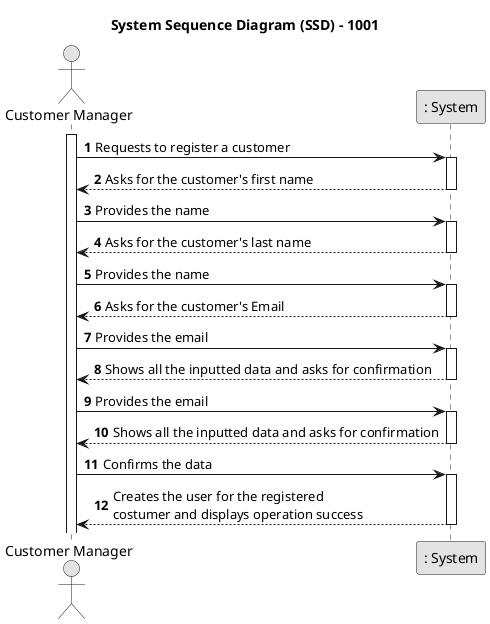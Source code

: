 @startuml
skinparam monochrome true
skinparam packageStyle rectangle
skinparam shadowing false

title System Sequence Diagram (SSD) - 1001

autonumber

actor "Customer Manager" as CM
participant ": System" as System

activate CM    

    CM -> System : Requests to register a customer
    activate System

        System --> CM : Asks for the customer's first name
    deactivate System

    CM -> System : Provides the name
    activate System

        System --> CM : Asks for the customer's last name
    deactivate System

    CM -> System : Provides the name
    activate System

        System --> CM : Asks for the customer's Email
    deactivate System

    CM -> System : Provides the email
    activate System

        System --> CM : Shows all the inputted data and asks for confirmation
    deactivate System

    CM -> System : Provides the email
    activate System

         System --> CM : Shows all the inputted data and asks for confirmation
    deactivate System

    CM -> System : Confirms the data
    activate System

         System --> CM : Creates the user for the registered \ncostumer and displays operation success
    deactivate System

@enduml